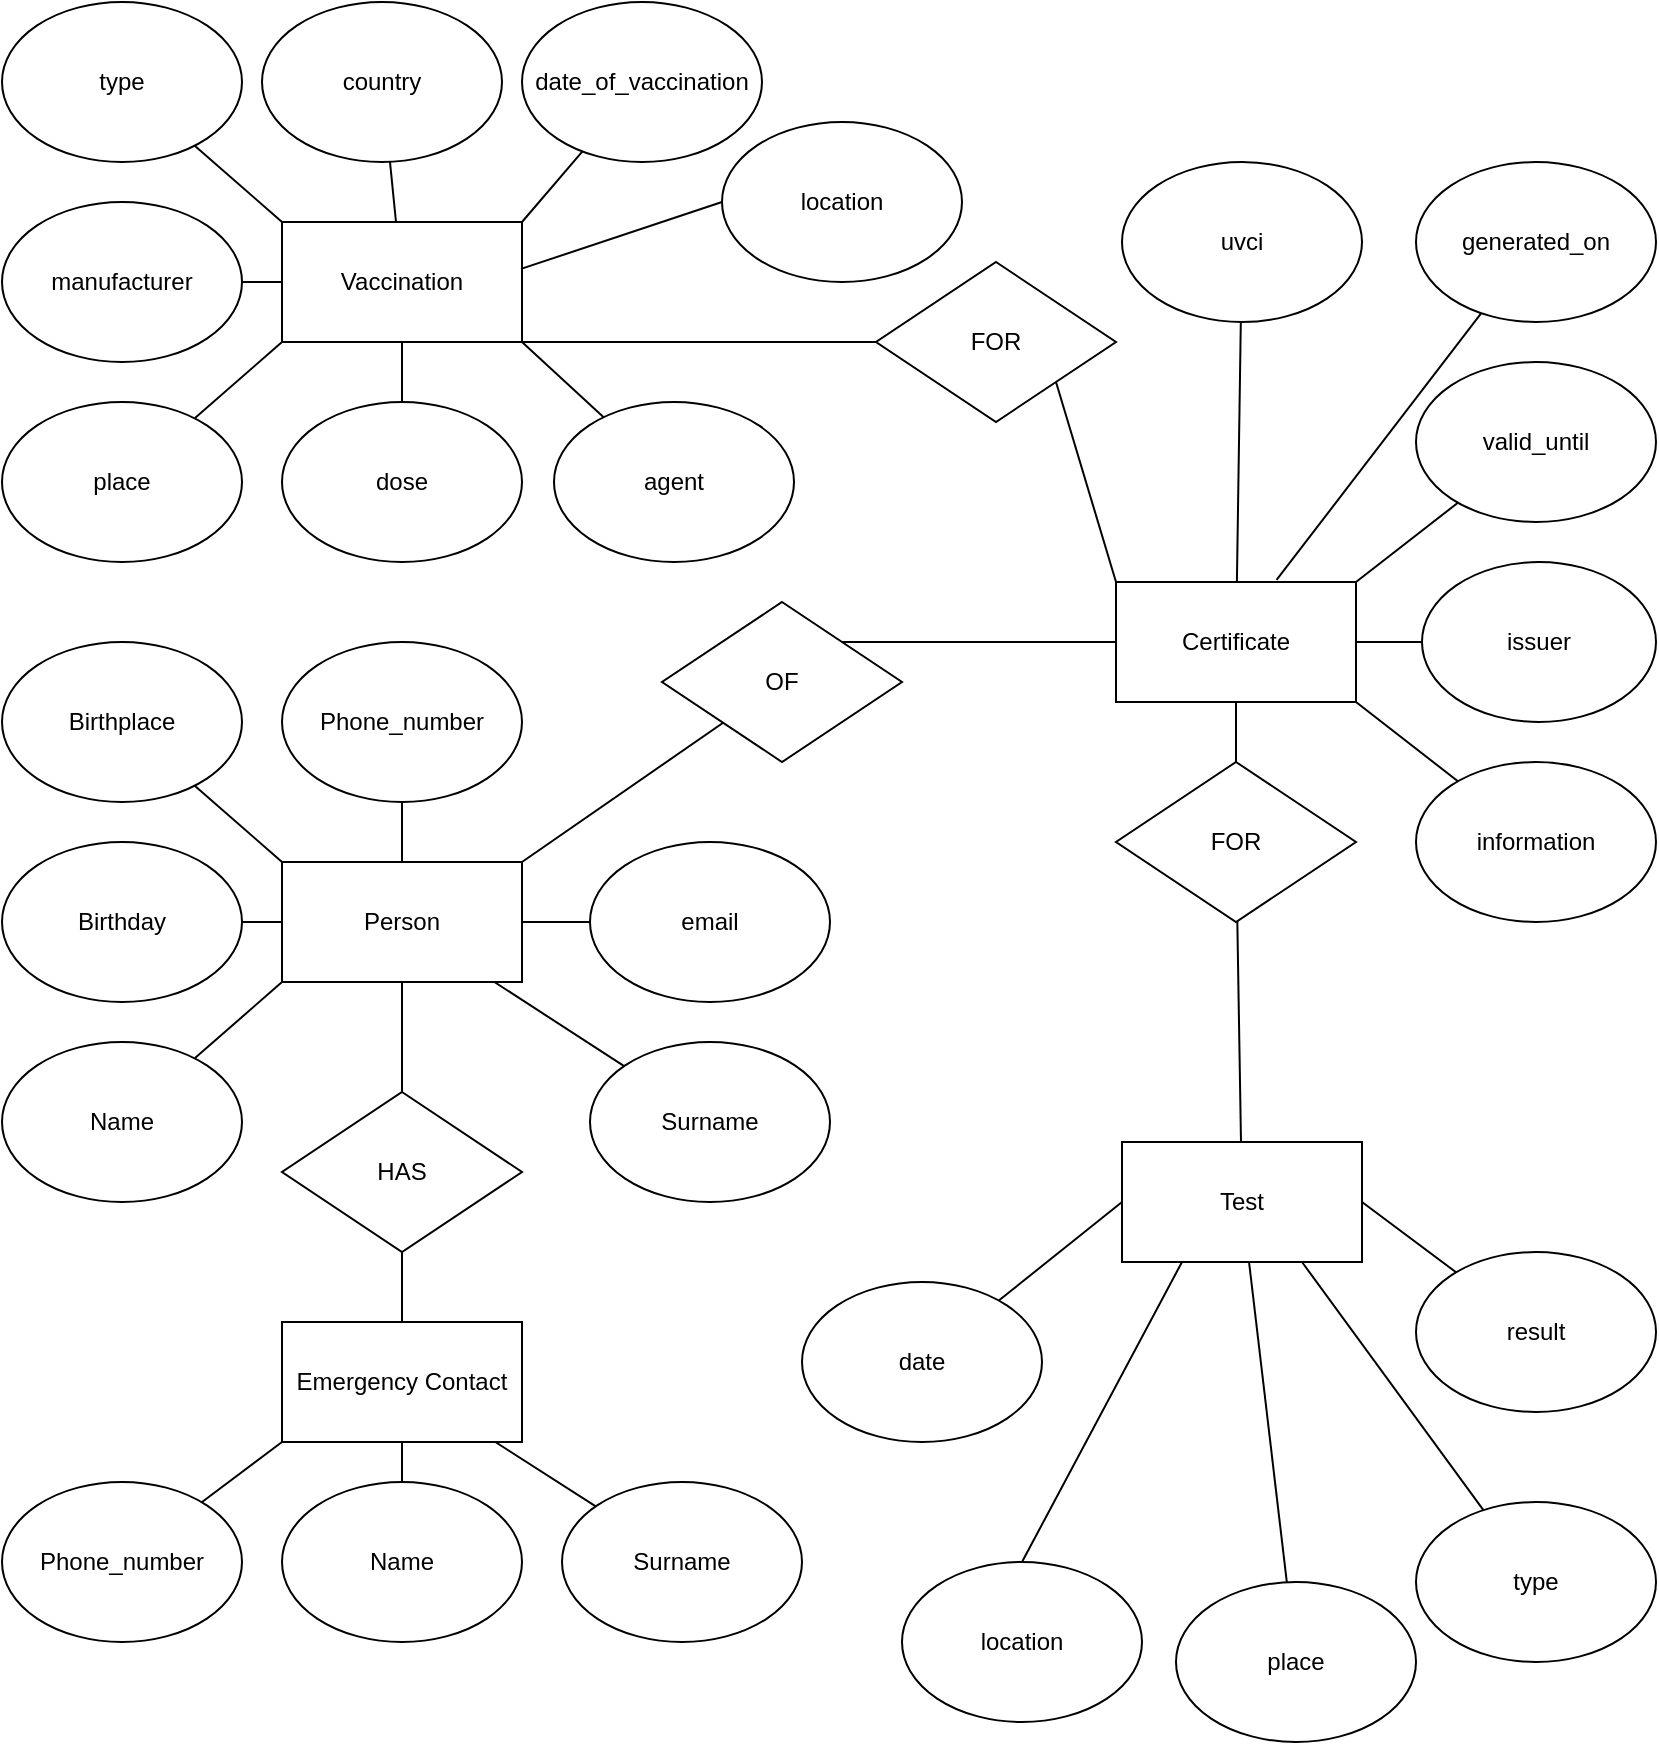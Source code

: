 <mxfile>
    <diagram id="7V-a2IfcfSSXJ5Z-wV9g" name="Pagina-1">
        <mxGraphModel dx="593" dy="847" grid="1" gridSize="10" guides="1" tooltips="1" connect="1" arrows="1" fold="1" page="1" pageScale="1" pageWidth="827" pageHeight="1169" math="0" shadow="0">
            <root>
                <mxCell id="0"/>
                <mxCell id="1" parent="0"/>
                <mxCell id="2" value="Certificate" style="rounded=0;whiteSpace=wrap;html=1;" parent="1" vertex="1">
                    <mxGeometry x="557" y="290" width="120" height="60" as="geometry"/>
                </mxCell>
                <mxCell id="4" value="" style="edgeStyle=none;html=1;endArrow=none;endFill=0;" parent="1" source="3" target="2" edge="1">
                    <mxGeometry relative="1" as="geometry"/>
                </mxCell>
                <mxCell id="3" value="uvci" style="ellipse;whiteSpace=wrap;html=1;" parent="1" vertex="1">
                    <mxGeometry x="560" y="80" width="120" height="80" as="geometry"/>
                </mxCell>
                <mxCell id="36" value="" style="edgeStyle=none;html=1;endArrow=none;endFill=0;exitX=1;exitY=1;exitDx=0;exitDy=0;" parent="1" source="9" target="35" edge="1">
                    <mxGeometry relative="1" as="geometry"/>
                </mxCell>
                <mxCell id="9" value="&lt;span&gt;Vaccination&lt;/span&gt;" style="rounded=0;whiteSpace=wrap;html=1;" parent="1" vertex="1">
                    <mxGeometry x="140" y="110" width="120" height="60" as="geometry"/>
                </mxCell>
                <mxCell id="14" value="" style="edgeStyle=none;html=1;endArrow=none;endFill=0;entryX=0;entryY=0.5;entryDx=0;entryDy=0;" parent="1" source="13" target="9" edge="1">
                    <mxGeometry relative="1" as="geometry"/>
                </mxCell>
                <mxCell id="13" value="manufacturer" style="ellipse;whiteSpace=wrap;html=1;" parent="1" vertex="1">
                    <mxGeometry y="100" width="120" height="80" as="geometry"/>
                </mxCell>
                <mxCell id="34" value="" style="edgeStyle=none;html=1;endArrow=none;endFill=0;entryX=0;entryY=0.5;entryDx=0;entryDy=0;exitX=1;exitY=0;exitDx=0;exitDy=0;" parent="1" source="39" target="2" edge="1">
                    <mxGeometry relative="1" as="geometry">
                        <mxPoint x="501" y="360" as="sourcePoint"/>
                    </mxGeometry>
                </mxCell>
                <mxCell id="40" value="" style="edgeStyle=none;html=1;endArrow=none;endFill=0;exitX=1;exitY=0;exitDx=0;exitDy=0;" parent="1" source="15" target="39" edge="1">
                    <mxGeometry relative="1" as="geometry"/>
                </mxCell>
                <mxCell id="15" value="Person" style="rounded=0;whiteSpace=wrap;html=1;" parent="1" vertex="1">
                    <mxGeometry x="140" y="430" width="120" height="60" as="geometry"/>
                </mxCell>
                <mxCell id="23" value="" style="edgeStyle=none;html=1;endArrow=none;endFill=0;entryX=0;entryY=1;entryDx=0;entryDy=0;" parent="1" source="16" target="15" edge="1">
                    <mxGeometry relative="1" as="geometry"/>
                </mxCell>
                <mxCell id="16" value="Name&lt;span style=&quot;color: rgba(0 , 0 , 0 , 0) ; font-family: monospace ; font-size: 0px&quot;&gt;%3CmxGraphModel%3E%3Croot%3E%3CmxCell%20id%3D%220%22%2F%3E%3CmxCell%20id%3D%221%22%20parent%3D%220%22%2F%3E%3CmxCell%20id%3D%222%22%20value%3D%22Vaccine%20medicinal%20product%22%20style%3D%22ellipse%3BwhiteSpace%3Dwrap%3Bhtml%3D1%3B%22%20vertex%3D%221%22%20parent%3D%221%22%3E%3CmxGeometry%20x%3D%22480%22%20y%3D%22310%22%20width%3D%22120%22%20height%3D%2280%22%20as%3D%22geometry%22%2F%3E%3C%2FmxCell%3E%3C%2Froot%3E%3C%2FmxGraphModel%3E&lt;/span&gt;" style="ellipse;whiteSpace=wrap;html=1;" parent="1" vertex="1">
                    <mxGeometry y="520" width="120" height="80" as="geometry"/>
                </mxCell>
                <mxCell id="22" value="" style="edgeStyle=none;html=1;endArrow=none;endFill=0;" parent="1" source="17" target="15" edge="1">
                    <mxGeometry relative="1" as="geometry"/>
                </mxCell>
                <mxCell id="17" value="Surname" style="ellipse;whiteSpace=wrap;html=1;" parent="1" vertex="1">
                    <mxGeometry x="294" y="520" width="120" height="80" as="geometry"/>
                </mxCell>
                <mxCell id="21" value="" style="edgeStyle=none;html=1;endArrow=none;endFill=0;entryX=0;entryY=0.5;entryDx=0;entryDy=0;" parent="1" source="18" target="15" edge="1">
                    <mxGeometry relative="1" as="geometry"/>
                </mxCell>
                <mxCell id="18" value="Birthday" style="ellipse;whiteSpace=wrap;html=1;" parent="1" vertex="1">
                    <mxGeometry y="420" width="120" height="80" as="geometry"/>
                </mxCell>
                <mxCell id="26" value="" style="edgeStyle=none;html=1;endArrow=none;endFill=0;entryX=1;entryY=0;entryDx=0;entryDy=0;" parent="1" source="19" target="2" edge="1">
                    <mxGeometry relative="1" as="geometry"/>
                </mxCell>
                <mxCell id="19" value="valid_until" style="ellipse;whiteSpace=wrap;html=1;" parent="1" vertex="1">
                    <mxGeometry x="707" y="180" width="120" height="80" as="geometry"/>
                </mxCell>
                <mxCell id="25" value="" style="edgeStyle=none;html=1;endArrow=none;endFill=0;entryX=0;entryY=0;entryDx=0;entryDy=0;" parent="1" source="24" target="9" edge="1">
                    <mxGeometry relative="1" as="geometry"/>
                </mxCell>
                <mxCell id="24" value="type" style="ellipse;whiteSpace=wrap;html=1;" parent="1" vertex="1">
                    <mxGeometry width="120" height="80" as="geometry"/>
                </mxCell>
                <mxCell id="28" value="" style="edgeStyle=none;html=1;endArrow=none;endFill=0;entryX=0.669;entryY=-0.017;entryDx=0;entryDy=0;entryPerimeter=0;" parent="1" source="27" target="2" edge="1">
                    <mxGeometry relative="1" as="geometry"/>
                </mxCell>
                <mxCell id="27" value="generated_on" style="ellipse;whiteSpace=wrap;html=1;" parent="1" vertex="1">
                    <mxGeometry x="707" y="80" width="120" height="80" as="geometry"/>
                </mxCell>
                <mxCell id="30" value="" style="edgeStyle=none;html=1;endArrow=none;endFill=0;entryX=1;entryY=0.5;entryDx=0;entryDy=0;" parent="1" source="29" target="2" edge="1">
                    <mxGeometry relative="1" as="geometry"/>
                </mxCell>
                <mxCell id="29" value="issuer" style="ellipse;whiteSpace=wrap;html=1;" parent="1" vertex="1">
                    <mxGeometry x="710" y="280" width="117" height="80" as="geometry"/>
                </mxCell>
                <mxCell id="37" value="" style="edgeStyle=none;html=1;endArrow=none;endFill=0;exitX=1;exitY=1;exitDx=0;exitDy=0;entryX=0;entryY=0;entryDx=0;entryDy=0;" parent="1" source="35" target="2" edge="1">
                    <mxGeometry relative="1" as="geometry">
                        <mxPoint x="559" y="250" as="targetPoint"/>
                        <mxPoint x="506.676" y="226.216" as="sourcePoint"/>
                    </mxGeometry>
                </mxCell>
                <mxCell id="35" value="FOR" style="rhombus;whiteSpace=wrap;html=1;" parent="1" vertex="1">
                    <mxGeometry x="437" y="130" width="120" height="80" as="geometry"/>
                </mxCell>
                <mxCell id="39" value="OF" style="rhombus;whiteSpace=wrap;html=1;" parent="1" vertex="1">
                    <mxGeometry x="330" y="300" width="120" height="80" as="geometry"/>
                </mxCell>
                <mxCell id="46" value="" style="edgeStyle=none;html=1;endArrow=none;endFill=0;" parent="1" source="41" target="42" edge="1">
                    <mxGeometry relative="1" as="geometry"/>
                </mxCell>
                <mxCell id="41" value="place" style="ellipse;whiteSpace=wrap;html=1;" parent="1" vertex="1">
                    <mxGeometry x="587" y="790" width="120" height="80" as="geometry"/>
                </mxCell>
                <mxCell id="45" value="" style="edgeStyle=none;html=1;endArrow=none;endFill=0;" parent="1" source="42" target="43" edge="1">
                    <mxGeometry relative="1" as="geometry"/>
                </mxCell>
                <mxCell id="52" value="" style="edgeStyle=none;html=1;endArrow=none;endFill=0;exitX=1;exitY=0.5;exitDx=0;exitDy=0;" parent="1" source="42" target="51" edge="1">
                    <mxGeometry relative="1" as="geometry"/>
                </mxCell>
                <mxCell id="42" value="Test" style="rounded=0;whiteSpace=wrap;html=1;" parent="1" vertex="1">
                    <mxGeometry x="560" y="570" width="120" height="60" as="geometry"/>
                </mxCell>
                <mxCell id="44" value="" style="edgeStyle=none;html=1;endArrow=none;endFill=0;" parent="1" source="43" target="2" edge="1">
                    <mxGeometry relative="1" as="geometry"/>
                </mxCell>
                <mxCell id="43" value="FOR" style="rhombus;whiteSpace=wrap;html=1;" parent="1" vertex="1">
                    <mxGeometry x="557" y="380" width="120" height="80" as="geometry"/>
                </mxCell>
                <mxCell id="48" value="" style="edgeStyle=none;html=1;endArrow=none;endFill=0;entryX=0;entryY=0.5;entryDx=0;entryDy=0;" parent="1" source="47" target="42" edge="1">
                    <mxGeometry relative="1" as="geometry"/>
                </mxCell>
                <mxCell id="47" value="date" style="ellipse;whiteSpace=wrap;html=1;" parent="1" vertex="1">
                    <mxGeometry x="400" y="640" width="120" height="80" as="geometry"/>
                </mxCell>
                <mxCell id="51" value="result" style="ellipse;whiteSpace=wrap;html=1;" parent="1" vertex="1">
                    <mxGeometry x="707" y="625" width="120" height="80" as="geometry"/>
                </mxCell>
                <mxCell id="54" value="" style="edgeStyle=none;html=1;endArrow=none;endFill=0;entryX=0.75;entryY=1;entryDx=0;entryDy=0;" parent="1" source="53" target="42" edge="1">
                    <mxGeometry relative="1" as="geometry"/>
                </mxCell>
                <mxCell id="53" value="type" style="ellipse;whiteSpace=wrap;html=1;" parent="1" vertex="1">
                    <mxGeometry x="707" y="750" width="120" height="80" as="geometry"/>
                </mxCell>
                <mxCell id="56" value="" style="edgeStyle=none;html=1;entryX=0;entryY=0;entryDx=0;entryDy=0;endArrow=none;endFill=0;" parent="1" source="55" target="15" edge="1">
                    <mxGeometry relative="1" as="geometry"/>
                </mxCell>
                <mxCell id="55" value="Birthplace" style="ellipse;whiteSpace=wrap;html=1;" parent="1" vertex="1">
                    <mxGeometry y="320" width="120" height="80" as="geometry"/>
                </mxCell>
                <mxCell id="58" value="" style="edgeStyle=none;html=1;endArrow=none;endFill=0;" parent="1" source="57" target="15" edge="1">
                    <mxGeometry relative="1" as="geometry"/>
                </mxCell>
                <mxCell id="57" value="Phone_number" style="ellipse;whiteSpace=wrap;html=1;" parent="1" vertex="1">
                    <mxGeometry x="140" y="320" width="120" height="80" as="geometry"/>
                </mxCell>
                <mxCell id="60" value="" style="edgeStyle=none;html=1;endArrow=none;endFill=0;" parent="1" source="59" target="15" edge="1">
                    <mxGeometry relative="1" as="geometry"/>
                </mxCell>
                <mxCell id="59" value="email&lt;span style=&quot;color: rgba(0 , 0 , 0 , 0) ; font-family: monospace ; font-size: 0px&quot;&gt;%3CmxGraphModel%3E%3Croot%3E%3CmxCell%20id%3D%220%22%2F%3E%3CmxCell%20id%3D%221%22%20parent%3D%220%22%2F%3E%3CmxCell%20id%3D%222%22%20value%3D%22Phone_number%22%20style%3D%22ellipse%3BwhiteSpace%3Dwrap%3Bhtml%3D1%3B%22%20vertex%3D%221%22%20parent%3D%221%22%3E%3CmxGeometry%20x%3D%22140%22%20y%3D%22300%22%20width%3D%22120%22%20height%3D%2280%22%20as%3D%22geometry%22%2F%3E%3C%2FmxCell%3E%3C%2Froot%3E%3C%2FmxGraphModel%3E&lt;/span&gt;&lt;span style=&quot;color: rgba(0 , 0 , 0 , 0) ; font-family: monospace ; font-size: 0px&quot;&gt;%3CmxGraphModel%3E%3Croot%3E%3CmxCell%20id%3D%220%22%2F%3E%3CmxCell%20id%3D%221%22%20parent%3D%220%22%2F%3E%3CmxCell%20id%3D%222%22%20value%3D%22Phone_number%22%20style%3D%22ellipse%3BwhiteSpace%3Dwrap%3Bhtml%3D1%3B%22%20vertex%3D%221%22%20parent%3D%221%22%3E%3CmxGeometry%20x%3D%22140%22%20y%3D%22300%22%20width%3D%22120%22%20height%3D%2280%22%20as%3D%22geometry%22%2F%3E%3C%2FmxCell%3E%3C%2Froot%3E%3C%2FmxGraphModel%3E&lt;/span&gt;" style="ellipse;whiteSpace=wrap;html=1;" parent="1" vertex="1">
                    <mxGeometry x="294" y="420" width="120" height="80" as="geometry"/>
                </mxCell>
                <mxCell id="63" value="" style="edgeStyle=none;html=1;endArrow=none;endFill=0;exitX=0.5;exitY=0;exitDx=0;exitDy=0;" parent="1" source="67" target="15" edge="1">
                    <mxGeometry relative="1" as="geometry">
                        <mxPoint x="406" y="495" as="targetPoint"/>
                    </mxGeometry>
                </mxCell>
                <mxCell id="64" value="" style="edgeStyle=none;html=1;endArrow=none;endFill=0;exitX=0.5;exitY=0;exitDx=0;exitDy=0;" parent="1" source="65" target="67" edge="1">
                    <mxGeometry relative="1" as="geometry">
                        <mxPoint x="200" y="650" as="sourcePoint"/>
                    </mxGeometry>
                </mxCell>
                <mxCell id="65" value="Emergency Contact" style="rounded=0;whiteSpace=wrap;html=1;" parent="1" vertex="1">
                    <mxGeometry x="140" y="660" width="120" height="60" as="geometry"/>
                </mxCell>
                <mxCell id="67" value="HAS" style="rhombus;whiteSpace=wrap;html=1;" parent="1" vertex="1">
                    <mxGeometry x="140" y="545" width="120" height="80" as="geometry"/>
                </mxCell>
                <mxCell id="68" value="" style="edgeStyle=none;html=1;endArrow=none;endFill=0;entryX=0;entryY=1;entryDx=0;entryDy=0;" parent="1" source="69" target="65" edge="1">
                    <mxGeometry relative="1" as="geometry"/>
                </mxCell>
                <mxCell id="69" value="Phone_number" style="ellipse;whiteSpace=wrap;html=1;" parent="1" vertex="1">
                    <mxGeometry y="740" width="120" height="80" as="geometry"/>
                </mxCell>
                <mxCell id="73" value="" style="edgeStyle=none;html=1;endArrow=none;endFill=0;" parent="1" source="72" target="65" edge="1">
                    <mxGeometry relative="1" as="geometry"/>
                </mxCell>
                <mxCell id="72" value="Name&lt;span style=&quot;color: rgba(0 , 0 , 0 , 0) ; font-family: monospace ; font-size: 0px&quot;&gt;%3CmxGraphModel%3E%3Croot%3E%3CmxCell%20id%3D%220%22%2F%3E%3CmxCell%20id%3D%221%22%20parent%3D%220%22%2F%3E%3CmxCell%20id%3D%222%22%20value%3D%22Vaccine%20medicinal%20product%22%20style%3D%22ellipse%3BwhiteSpace%3Dwrap%3Bhtml%3D1%3B%22%20vertex%3D%221%22%20parent%3D%221%22%3E%3CmxGeometry%20x%3D%22480%22%20y%3D%22310%22%20width%3D%22120%22%20height%3D%2280%22%20as%3D%22geometry%22%2F%3E%3C%2FmxCell%3E%3C%2Froot%3E%3C%2FmxGraphModel%3E&lt;/span&gt;" style="ellipse;whiteSpace=wrap;html=1;" parent="1" vertex="1">
                    <mxGeometry x="140" y="740" width="120" height="80" as="geometry"/>
                </mxCell>
                <mxCell id="75" value="" style="edgeStyle=none;html=1;endArrow=none;endFill=0;" parent="1" source="74" target="65" edge="1">
                    <mxGeometry relative="1" as="geometry"/>
                </mxCell>
                <mxCell id="74" value="Surname" style="ellipse;whiteSpace=wrap;html=1;" parent="1" vertex="1">
                    <mxGeometry x="280" y="740" width="120" height="80" as="geometry"/>
                </mxCell>
                <mxCell id="77" value="" style="edgeStyle=none;html=1;endArrow=none;endFill=0;" parent="1" source="76" target="9" edge="1">
                    <mxGeometry relative="1" as="geometry"/>
                </mxCell>
                <mxCell id="76" value="dose" style="ellipse;whiteSpace=wrap;html=1;" parent="1" vertex="1">
                    <mxGeometry x="140" y="200" width="120" height="80" as="geometry"/>
                </mxCell>
                <mxCell id="79" value="" style="edgeStyle=none;html=1;endArrow=none;endFill=0;entryX=1;entryY=0;entryDx=0;entryDy=0;" parent="1" source="78" target="9" edge="1">
                    <mxGeometry relative="1" as="geometry"/>
                </mxCell>
                <mxCell id="78" value="date_of_vaccination" style="ellipse;whiteSpace=wrap;html=1;" parent="1" vertex="1">
                    <mxGeometry x="260" width="120" height="80" as="geometry"/>
                </mxCell>
                <mxCell id="81" value="" style="edgeStyle=none;html=1;endArrow=none;endFill=0;entryX=0;entryY=1;entryDx=0;entryDy=0;" parent="1" source="80" target="9" edge="1">
                    <mxGeometry relative="1" as="geometry"/>
                </mxCell>
                <mxCell id="80" value="place" style="ellipse;whiteSpace=wrap;html=1;" parent="1" vertex="1">
                    <mxGeometry y="200" width="120" height="80" as="geometry"/>
                </mxCell>
                <mxCell id="85" value="" style="edgeStyle=none;html=1;endArrow=none;endFill=0;" parent="1" source="82" target="9" edge="1">
                    <mxGeometry relative="1" as="geometry"/>
                </mxCell>
                <mxCell id="82" value="country" style="ellipse;whiteSpace=wrap;html=1;" parent="1" vertex="1">
                    <mxGeometry x="130" width="120" height="80" as="geometry"/>
                </mxCell>
                <mxCell id="84" value="" style="edgeStyle=none;html=1;endArrow=none;endFill=0;entryX=1;entryY=1;entryDx=0;entryDy=0;" parent="1" source="83" target="9" edge="1">
                    <mxGeometry relative="1" as="geometry"/>
                </mxCell>
                <mxCell id="83" value="agent" style="ellipse;whiteSpace=wrap;html=1;" parent="1" vertex="1">
                    <mxGeometry x="276" y="200" width="120" height="80" as="geometry"/>
                </mxCell>
                <mxCell id="87" value="" style="edgeStyle=none;html=1;endArrow=none;endFill=0;entryX=1;entryY=1;entryDx=0;entryDy=0;" parent="1" source="86" target="2" edge="1">
                    <mxGeometry relative="1" as="geometry">
                        <Array as="points"/>
                    </mxGeometry>
                </mxCell>
                <mxCell id="86" value="information" style="ellipse;whiteSpace=wrap;html=1;" parent="1" vertex="1">
                    <mxGeometry x="707" y="380" width="120" height="80" as="geometry"/>
                </mxCell>
                <mxCell id="88" value="location" style="ellipse;whiteSpace=wrap;html=1;" parent="1" vertex="1">
                    <mxGeometry x="360" y="60" width="120" height="80" as="geometry"/>
                </mxCell>
                <mxCell id="89" value="" style="edgeStyle=none;html=1;endArrow=none;endFill=0;exitX=0.996;exitY=0.391;exitDx=0;exitDy=0;entryX=0;entryY=0.5;entryDx=0;entryDy=0;exitPerimeter=0;" parent="1" source="9" target="88" edge="1">
                    <mxGeometry relative="1" as="geometry">
                        <mxPoint x="270" y="165" as="sourcePoint"/>
                        <mxPoint x="448.84" y="168.773" as="targetPoint"/>
                    </mxGeometry>
                </mxCell>
                <mxCell id="90" value="location" style="ellipse;whiteSpace=wrap;html=1;" parent="1" vertex="1">
                    <mxGeometry x="450" y="780" width="120" height="80" as="geometry"/>
                </mxCell>
                <mxCell id="91" value="" style="edgeStyle=none;html=1;endArrow=none;endFill=0;entryX=0.5;entryY=0;entryDx=0;entryDy=0;exitX=0.25;exitY=1;exitDx=0;exitDy=0;" parent="1" source="42" target="90" edge="1">
                    <mxGeometry relative="1" as="geometry">
                        <mxPoint x="590" y="720" as="sourcePoint"/>
                        <mxPoint x="569.32" y="878.773" as="targetPoint"/>
                    </mxGeometry>
                </mxCell>
            </root>
        </mxGraphModel>
    </diagram>
</mxfile>
